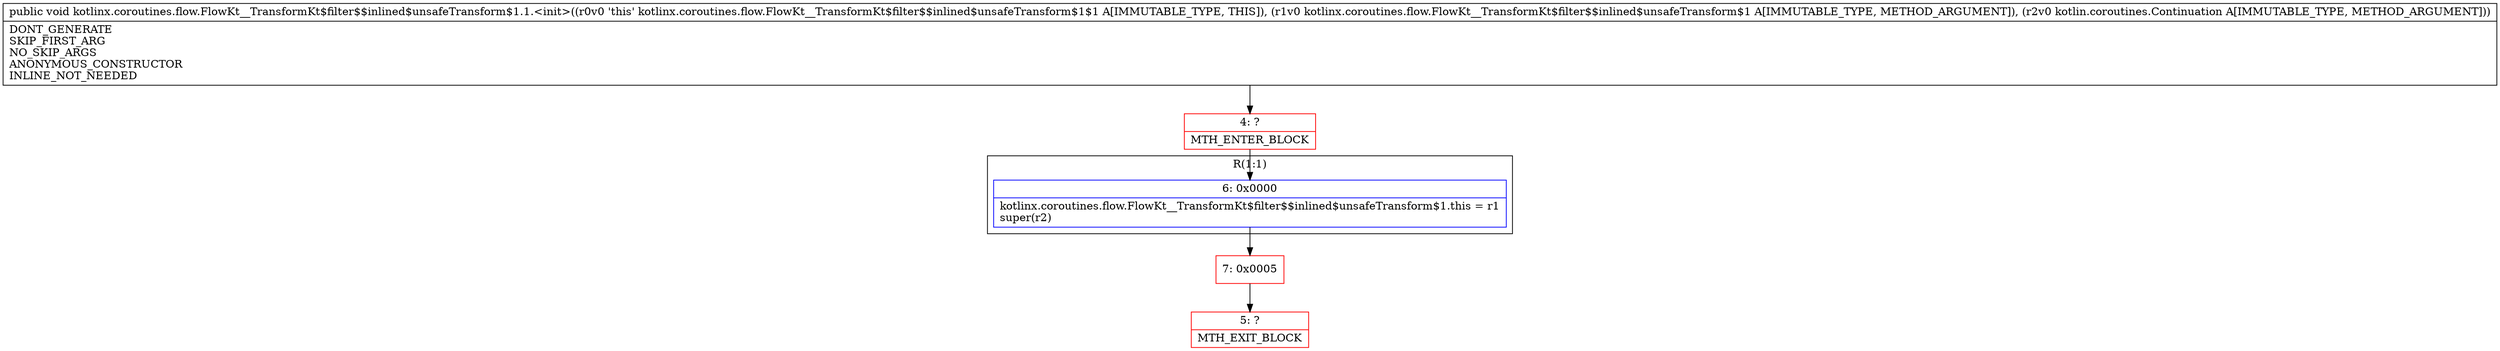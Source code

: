 digraph "CFG forkotlinx.coroutines.flow.FlowKt__TransformKt$filter$$inlined$unsafeTransform$1.1.\<init\>(Lkotlinx\/coroutines\/flow\/FlowKt__TransformKt$filter$$inlined$unsafeTransform$1;Lkotlin\/coroutines\/Continuation;)V" {
subgraph cluster_Region_1912780215 {
label = "R(1:1)";
node [shape=record,color=blue];
Node_6 [shape=record,label="{6\:\ 0x0000|kotlinx.coroutines.flow.FlowKt__TransformKt$filter$$inlined$unsafeTransform$1.this = r1\lsuper(r2)\l}"];
}
Node_4 [shape=record,color=red,label="{4\:\ ?|MTH_ENTER_BLOCK\l}"];
Node_7 [shape=record,color=red,label="{7\:\ 0x0005}"];
Node_5 [shape=record,color=red,label="{5\:\ ?|MTH_EXIT_BLOCK\l}"];
MethodNode[shape=record,label="{public void kotlinx.coroutines.flow.FlowKt__TransformKt$filter$$inlined$unsafeTransform$1.1.\<init\>((r0v0 'this' kotlinx.coroutines.flow.FlowKt__TransformKt$filter$$inlined$unsafeTransform$1$1 A[IMMUTABLE_TYPE, THIS]), (r1v0 kotlinx.coroutines.flow.FlowKt__TransformKt$filter$$inlined$unsafeTransform$1 A[IMMUTABLE_TYPE, METHOD_ARGUMENT]), (r2v0 kotlin.coroutines.Continuation A[IMMUTABLE_TYPE, METHOD_ARGUMENT]))  | DONT_GENERATE\lSKIP_FIRST_ARG\lNO_SKIP_ARGS\lANONYMOUS_CONSTRUCTOR\lINLINE_NOT_NEEDED\l}"];
MethodNode -> Node_4;Node_6 -> Node_7;
Node_4 -> Node_6;
Node_7 -> Node_5;
}

